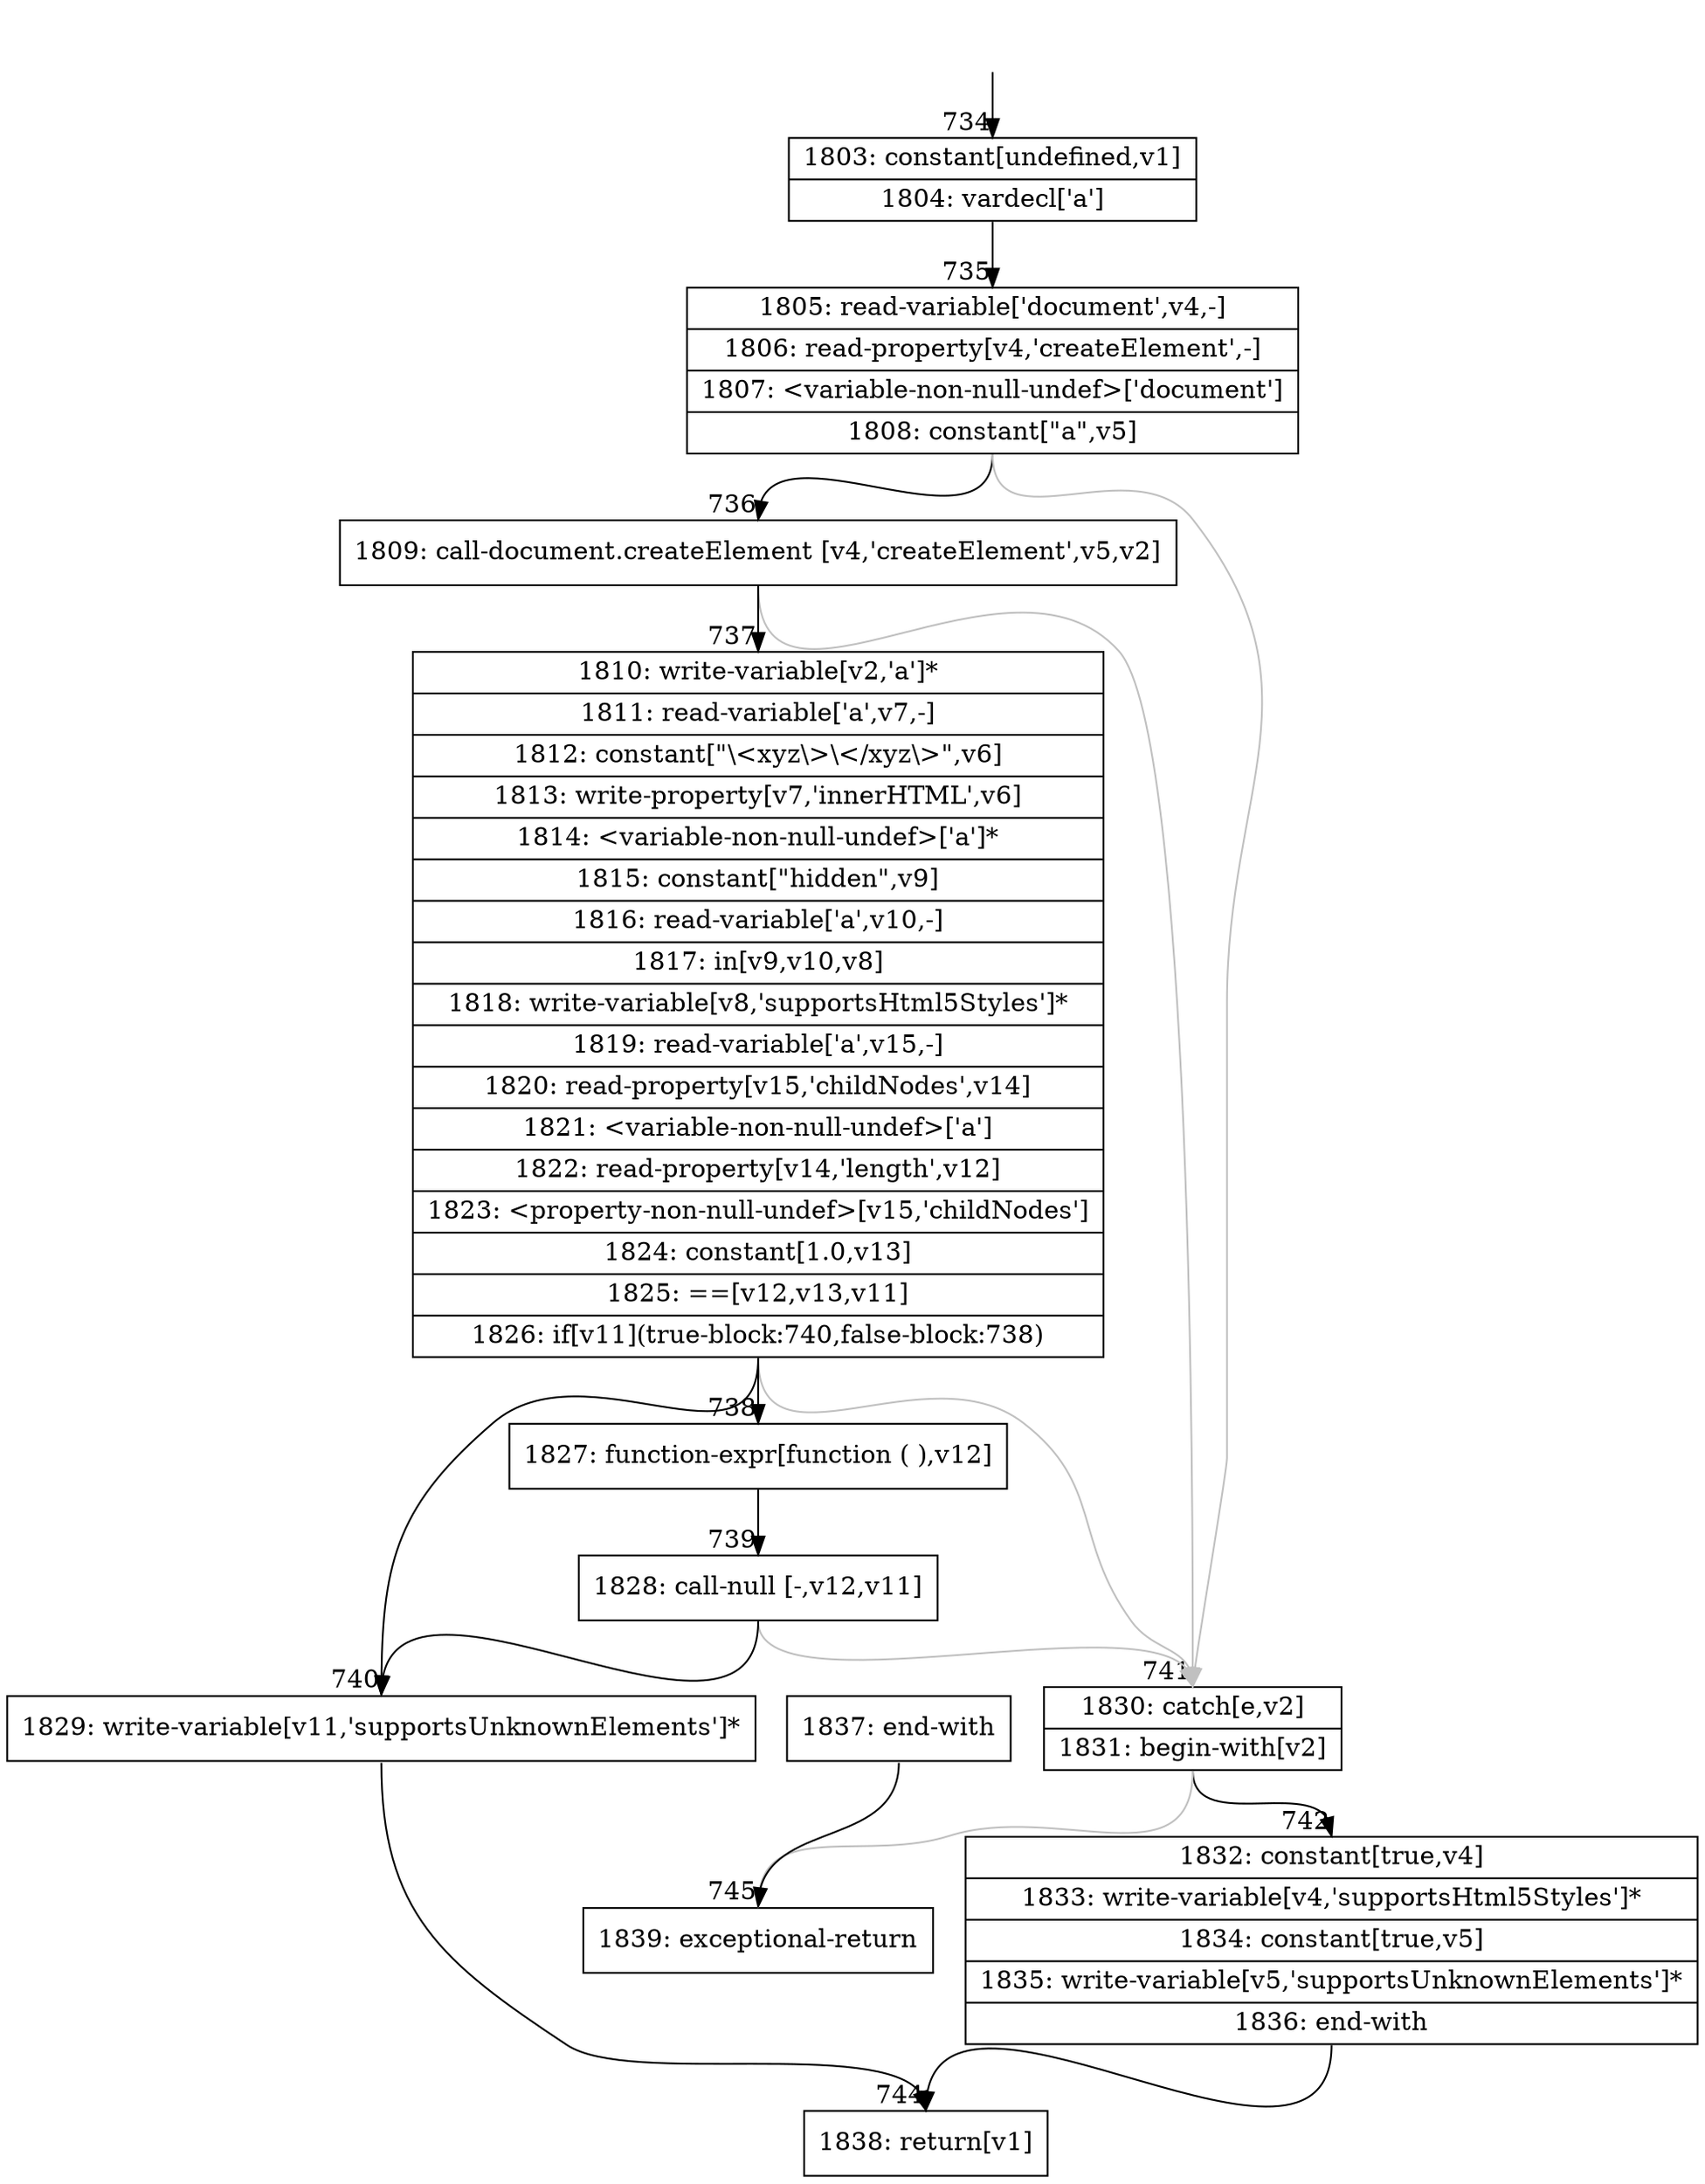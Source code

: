 digraph {
rankdir="TD"
BB_entry69[shape=none,label=""];
BB_entry69 -> BB734 [tailport=s, headport=n, headlabel="    734"]
BB734 [shape=record label="{1803: constant[undefined,v1]|1804: vardecl['a']}" ] 
BB734 -> BB735 [tailport=s, headport=n, headlabel="      735"]
BB735 [shape=record label="{1805: read-variable['document',v4,-]|1806: read-property[v4,'createElement',-]|1807: \<variable-non-null-undef\>['document']|1808: constant[\"a\",v5]}" ] 
BB735 -> BB736 [tailport=s, headport=n, headlabel="      736"]
BB735 -> BB741 [tailport=s, headport=n, color=gray, headlabel="      741"]
BB736 [shape=record label="{1809: call-document.createElement [v4,'createElement',v5,v2]}" ] 
BB736 -> BB737 [tailport=s, headport=n, headlabel="      737"]
BB736 -> BB741 [tailport=s, headport=n, color=gray]
BB737 [shape=record label="{1810: write-variable[v2,'a']*|1811: read-variable['a',v7,-]|1812: constant[\"\\\<xyz\\\>\\\</xyz\\\>\",v6]|1813: write-property[v7,'innerHTML',v6]|1814: \<variable-non-null-undef\>['a']*|1815: constant[\"hidden\",v9]|1816: read-variable['a',v10,-]|1817: in[v9,v10,v8]|1818: write-variable[v8,'supportsHtml5Styles']*|1819: read-variable['a',v15,-]|1820: read-property[v15,'childNodes',v14]|1821: \<variable-non-null-undef\>['a']|1822: read-property[v14,'length',v12]|1823: \<property-non-null-undef\>[v15,'childNodes']|1824: constant[1.0,v13]|1825: ==[v12,v13,v11]|1826: if[v11](true-block:740,false-block:738)}" ] 
BB737 -> BB740 [tailport=s, headport=n, headlabel="      740"]
BB737 -> BB738 [tailport=s, headport=n, headlabel="      738"]
BB737 -> BB741 [tailport=s, headport=n, color=gray]
BB738 [shape=record label="{1827: function-expr[function ( ),v12]}" ] 
BB738 -> BB739 [tailport=s, headport=n, headlabel="      739"]
BB739 [shape=record label="{1828: call-null [-,v12,v11]}" ] 
BB739 -> BB740 [tailport=s, headport=n]
BB739 -> BB741 [tailport=s, headport=n, color=gray]
BB740 [shape=record label="{1829: write-variable[v11,'supportsUnknownElements']*}" ] 
BB740 -> BB744 [tailport=s, headport=n, headlabel="      744"]
BB741 [shape=record label="{1830: catch[e,v2]|1831: begin-with[v2]}" ] 
BB741 -> BB742 [tailport=s, headport=n, headlabel="      742"]
BB741 -> BB745 [tailport=s, headport=n, color=gray, headlabel="      745"]
BB742 [shape=record label="{1832: constant[true,v4]|1833: write-variable[v4,'supportsHtml5Styles']*|1834: constant[true,v5]|1835: write-variable[v5,'supportsUnknownElements']*|1836: end-with}" ] 
BB742 -> BB744 [tailport=s, headport=n]
BB743 [shape=record label="{1837: end-with}" ] 
BB743 -> BB745 [tailport=s, headport=n]
BB744 [shape=record label="{1838: return[v1]}" ] 
BB745 [shape=record label="{1839: exceptional-return}" ] 
//#$~ 666
}
